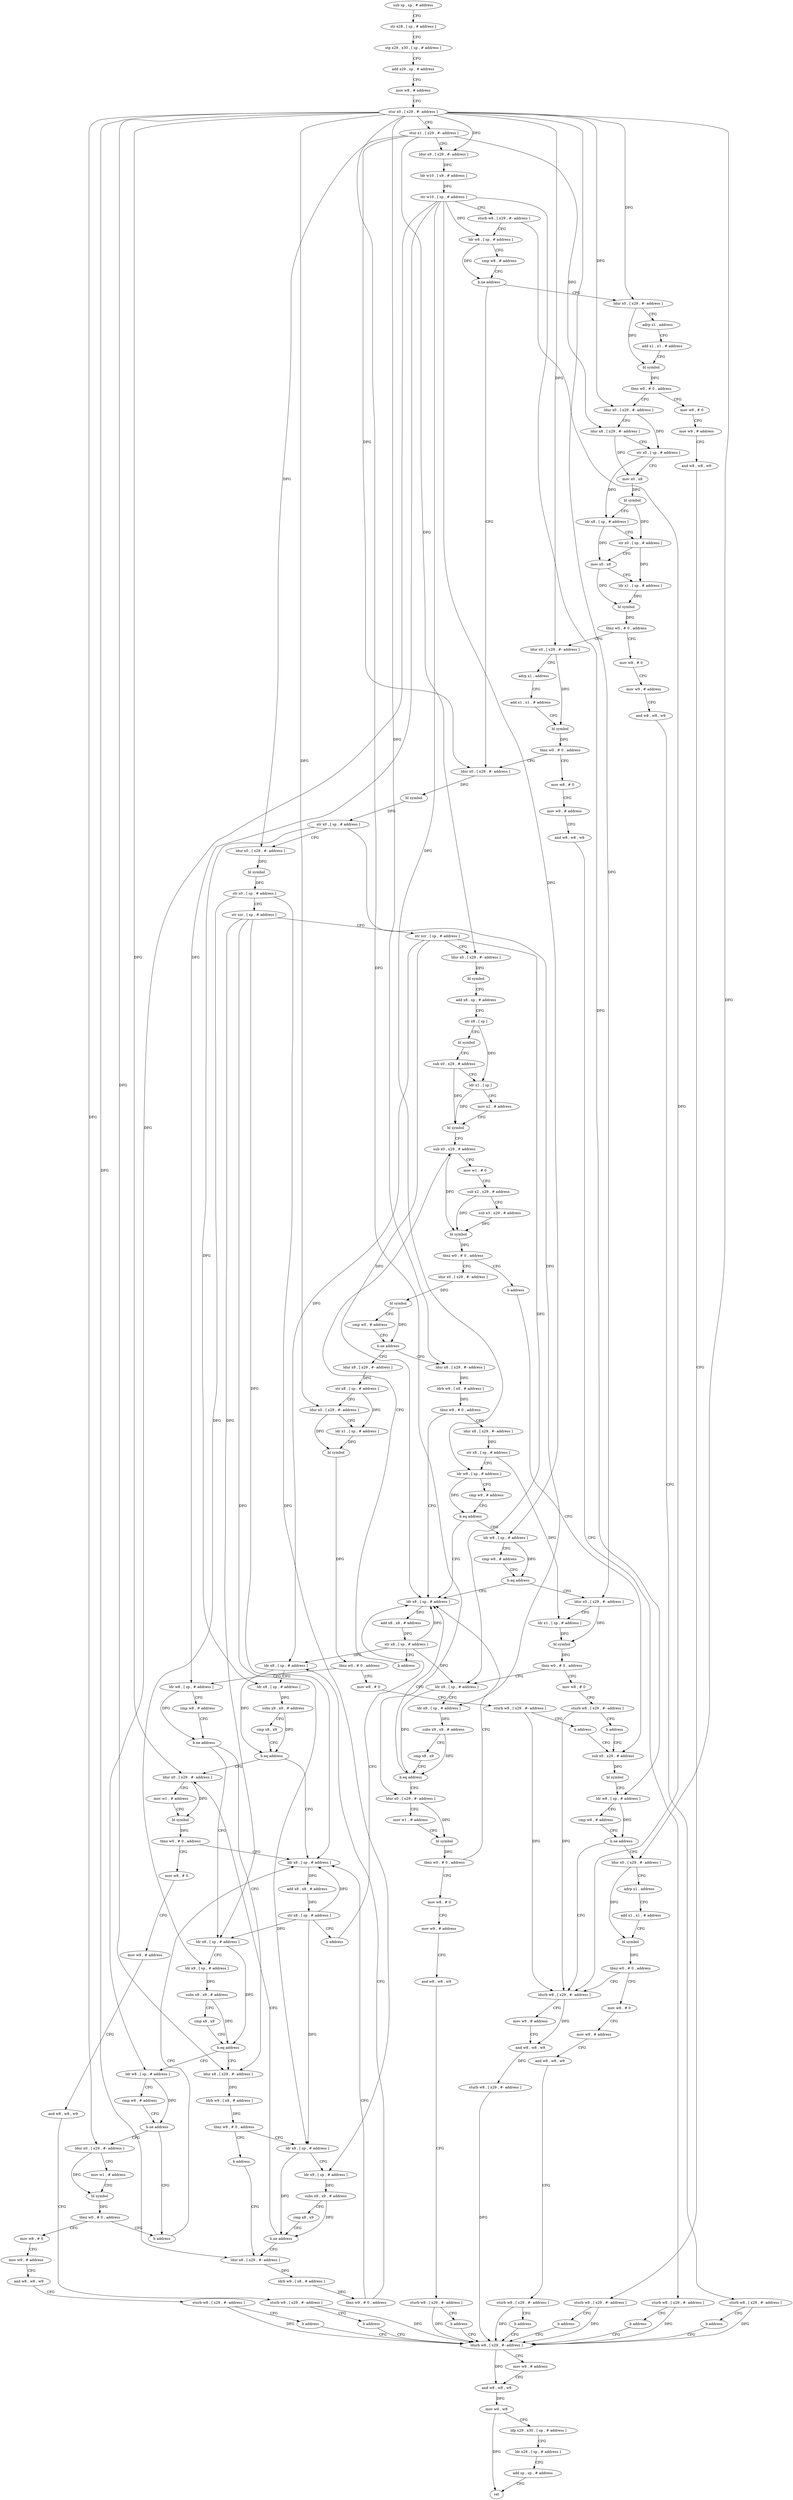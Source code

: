 digraph "func" {
"115908" [label = "sub sp , sp , # address" ]
"115912" [label = "str x28 , [ sp , # address ]" ]
"115916" [label = "stp x29 , x30 , [ sp , # address ]" ]
"115920" [label = "add x29 , sp , # address" ]
"115924" [label = "mov w8 , # address" ]
"115928" [label = "stur x0 , [ x29 , #- address ]" ]
"115932" [label = "stur x1 , [ x29 , #- address ]" ]
"115936" [label = "ldur x9 , [ x29 , #- address ]" ]
"115940" [label = "ldr w10 , [ x9 , # address ]" ]
"115944" [label = "str w10 , [ sp , # address ]" ]
"115948" [label = "sturb w8 , [ x29 , #- address ]" ]
"115952" [label = "ldr w8 , [ sp , # address ]" ]
"115956" [label = "cmp w8 , # address" ]
"115960" [label = "b.ne address" ]
"116108" [label = "ldur x0 , [ x29 , #- address ]" ]
"115964" [label = "ldur x0 , [ x29 , #- address ]" ]
"116112" [label = "bl symbol" ]
"116116" [label = "str x0 , [ sp , # address ]" ]
"116120" [label = "ldur x0 , [ x29 , #- address ]" ]
"116124" [label = "bl symbol" ]
"116128" [label = "str x0 , [ sp , # address ]" ]
"116132" [label = "str xzr , [ sp , # address ]" ]
"116136" [label = "str xzr , [ sp , # address ]" ]
"116140" [label = "ldur x0 , [ x29 , #- address ]" ]
"116144" [label = "bl symbol" ]
"116148" [label = "add x8 , sp , # address" ]
"116152" [label = "str x8 , [ sp ]" ]
"116156" [label = "bl symbol" ]
"116160" [label = "sub x0 , x29 , # address" ]
"116164" [label = "ldr x1 , [ sp ]" ]
"116168" [label = "mov x2 , # address" ]
"116172" [label = "bl symbol" ]
"116176" [label = "sub x0 , x29 , # address" ]
"115968" [label = "adrp x1 , address" ]
"115972" [label = "add x1 , x1 , # address" ]
"115976" [label = "bl symbol" ]
"115980" [label = "tbnz w0 , # 0 , address" ]
"116004" [label = "ldur x0 , [ x29 , #- address ]" ]
"115984" [label = "mov w8 , # 0" ]
"116204" [label = "ldur x0 , [ x29 , #- address ]" ]
"116208" [label = "bl symbol" ]
"116212" [label = "cmp w0 , # address" ]
"116216" [label = "b.ne address" ]
"116460" [label = "ldur x8 , [ x29 , #- address ]" ]
"116220" [label = "ldur x8 , [ x29 , #- address ]" ]
"116200" [label = "b address" ]
"116604" [label = "sub x0 , x29 , # address" ]
"116008" [label = "ldur x8 , [ x29 , #- address ]" ]
"116012" [label = "str x0 , [ sp , # address ]" ]
"116016" [label = "mov x0 , x8" ]
"116020" [label = "bl symbol" ]
"116024" [label = "ldr x8 , [ sp , # address ]" ]
"116028" [label = "str x0 , [ sp , # address ]" ]
"116032" [label = "mov x0 , x8" ]
"116036" [label = "ldr x1 , [ sp , # address ]" ]
"116040" [label = "bl symbol" ]
"116044" [label = "tbnz w0 , # 0 , address" ]
"116068" [label = "ldur x0 , [ x29 , #- address ]" ]
"116048" [label = "mov w8 , # 0" ]
"115988" [label = "mov w9 , # address" ]
"115992" [label = "and w8 , w8 , w9" ]
"115996" [label = "sturb w8 , [ x29 , #- address ]" ]
"116000" [label = "b address" ]
"116680" [label = "ldurb w8 , [ x29 , #- address ]" ]
"116464" [label = "ldrb w9 , [ x8 , # address ]" ]
"116468" [label = "tbnz w9 , # 0 , address" ]
"116588" [label = "ldr x8 , [ sp , # address ]" ]
"116472" [label = "ldur x8 , [ x29 , #- address ]" ]
"116224" [label = "str x8 , [ sp , # address ]" ]
"116228" [label = "ldur x0 , [ x29 , #- address ]" ]
"116232" [label = "ldr x1 , [ sp , # address ]" ]
"116236" [label = "bl symbol" ]
"116240" [label = "tbnz w0 , # 0 , address" ]
"116256" [label = "ldr w8 , [ sp , # address ]" ]
"116244" [label = "mov w8 , # 0" ]
"116608" [label = "bl symbol" ]
"116612" [label = "ldr w8 , [ sp , # address ]" ]
"116616" [label = "cmp w8 , # address" ]
"116620" [label = "b.ne address" ]
"116664" [label = "ldurb w8 , [ x29 , #- address ]" ]
"116624" [label = "ldur x0 , [ x29 , #- address ]" ]
"116072" [label = "adrp x1 , address" ]
"116076" [label = "add x1 , x1 , # address" ]
"116080" [label = "bl symbol" ]
"116084" [label = "tbnz w0 , # 0 , address" ]
"116088" [label = "mov w8 , # 0" ]
"116052" [label = "mov w9 , # address" ]
"116056" [label = "and w8 , w8 , w9" ]
"116060" [label = "sturb w8 , [ x29 , #- address ]" ]
"116064" [label = "b address" ]
"116684" [label = "mov w9 , # address" ]
"116688" [label = "and w8 , w8 , w9" ]
"116692" [label = "mov w0 , w8" ]
"116696" [label = "ldp x29 , x30 , [ sp , # address ]" ]
"116700" [label = "ldr x28 , [ sp , # address ]" ]
"116704" [label = "add sp , sp , # address" ]
"116708" [label = "ret" ]
"116592" [label = "add x8 , x8 , # address" ]
"116596" [label = "str x8 , [ sp , # address ]" ]
"116600" [label = "b address" ]
"116476" [label = "str x8 , [ sp , # address ]" ]
"116480" [label = "ldr w9 , [ sp , # address ]" ]
"116484" [label = "cmp w9 , # address" ]
"116488" [label = "b.eq address" ]
"116492" [label = "ldr w8 , [ sp , # address ]" ]
"116260" [label = "cmp w8 , # address" ]
"116264" [label = "b.ne address" ]
"116340" [label = "ldur x8 , [ x29 , #- address ]" ]
"116268" [label = "ldr x8 , [ sp , # address ]" ]
"116248" [label = "sturb w8 , [ x29 , #- address ]" ]
"116252" [label = "b address" ]
"116668" [label = "mov w9 , # address" ]
"116672" [label = "and w8 , w8 , w9" ]
"116676" [label = "sturb w8 , [ x29 , #- address ]" ]
"116628" [label = "adrp x1 , address" ]
"116632" [label = "add x1 , x1 , # address" ]
"116636" [label = "bl symbol" ]
"116640" [label = "tbnz w0 , # 0 , address" ]
"116644" [label = "mov w8 , # 0" ]
"116092" [label = "mov w9 , # address" ]
"116096" [label = "and w8 , w8 , w9" ]
"116100" [label = "sturb w8 , [ x29 , #- address ]" ]
"116104" [label = "b address" ]
"116180" [label = "mov w1 , # 0" ]
"116184" [label = "sub x2 , x29 , # address" ]
"116188" [label = "sub x3 , x29 , # address" ]
"116192" [label = "bl symbol" ]
"116196" [label = "tbnz w0 , # 0 , address" ]
"116496" [label = "cmp w8 , # address" ]
"116500" [label = "b.eq address" ]
"116504" [label = "ldur x0 , [ x29 , #- address ]" ]
"116344" [label = "ldrb w9 , [ x8 , # address ]" ]
"116348" [label = "tbnz w9 , # 0 , address" ]
"116356" [label = "ldr x8 , [ sp , # address ]" ]
"116352" [label = "b address" ]
"116272" [label = "ldr x9 , [ sp , # address ]" ]
"116276" [label = "subs x9 , x9 , # address" ]
"116280" [label = "cmp x8 , x9" ]
"116284" [label = "b.eq address" ]
"116288" [label = "ldr w8 , [ sp , # address ]" ]
"116648" [label = "mov w9 , # address" ]
"116652" [label = "and w8 , w8 , w9" ]
"116656" [label = "sturb w8 , [ x29 , #- address ]" ]
"116660" [label = "b address" ]
"116508" [label = "ldr x1 , [ sp , # address ]" ]
"116512" [label = "bl symbol" ]
"116516" [label = "tbnz w0 , # 0 , address" ]
"116532" [label = "ldr x8 , [ sp , # address ]" ]
"116520" [label = "mov w8 , # 0" ]
"116360" [label = "ldr x9 , [ sp , # address ]" ]
"116364" [label = "subs x9 , x9 , # address" ]
"116368" [label = "cmp x8 , x9" ]
"116372" [label = "b.ne address" ]
"116408" [label = "ldur x0 , [ x29 , #- address ]" ]
"116376" [label = "ldur x8 , [ x29 , #- address ]" ]
"116292" [label = "cmp w8 , # address" ]
"116296" [label = "b.ne address" ]
"116336" [label = "b address" ]
"116300" [label = "ldur x0 , [ x29 , #- address ]" ]
"116536" [label = "ldr x9 , [ sp , # address ]" ]
"116540" [label = "subs x9 , x9 , # address" ]
"116544" [label = "cmp x8 , x9" ]
"116548" [label = "b.eq address" ]
"116552" [label = "ldur x0 , [ x29 , #- address ]" ]
"116524" [label = "sturb w8 , [ x29 , #- address ]" ]
"116528" [label = "b address" ]
"116412" [label = "mov w1 , # address" ]
"116416" [label = "bl symbol" ]
"116420" [label = "tbnz w0 , # 0 , address" ]
"116444" [label = "ldr x8 , [ sp , # address ]" ]
"116424" [label = "mov w8 , # 0" ]
"116380" [label = "ldrb w9 , [ x8 , # address ]" ]
"116384" [label = "tbnz w9 , # 0 , address" ]
"116388" [label = "ldr x8 , [ sp , # address ]" ]
"116304" [label = "mov w1 , # address" ]
"116308" [label = "bl symbol" ]
"116312" [label = "tbnz w0 , # 0 , address" ]
"116316" [label = "mov w8 , # 0" ]
"116556" [label = "mov w1 , # address" ]
"116560" [label = "bl symbol" ]
"116564" [label = "tbnz w0 , # 0 , address" ]
"116568" [label = "mov w8 , # 0" ]
"116448" [label = "add x8 , x8 , # address" ]
"116452" [label = "str x8 , [ sp , # address ]" ]
"116456" [label = "b address" ]
"116428" [label = "mov w9 , # address" ]
"116432" [label = "and w8 , w8 , w9" ]
"116436" [label = "sturb w8 , [ x29 , #- address ]" ]
"116440" [label = "b address" ]
"116392" [label = "ldr x9 , [ sp , # address ]" ]
"116396" [label = "subs x9 , x9 , # address" ]
"116400" [label = "cmp x8 , x9" ]
"116404" [label = "b.eq address" ]
"116320" [label = "mov w9 , # address" ]
"116324" [label = "and w8 , w8 , w9" ]
"116328" [label = "sturb w8 , [ x29 , #- address ]" ]
"116332" [label = "b address" ]
"116572" [label = "mov w9 , # address" ]
"116576" [label = "and w8 , w8 , w9" ]
"116580" [label = "sturb w8 , [ x29 , #- address ]" ]
"116584" [label = "b address" ]
"115908" -> "115912" [ label = "CFG" ]
"115912" -> "115916" [ label = "CFG" ]
"115916" -> "115920" [ label = "CFG" ]
"115920" -> "115924" [ label = "CFG" ]
"115924" -> "115928" [ label = "CFG" ]
"115928" -> "115932" [ label = "CFG" ]
"115928" -> "115936" [ label = "DFG" ]
"115928" -> "115964" [ label = "DFG" ]
"115928" -> "116004" [ label = "DFG" ]
"115928" -> "116068" [ label = "DFG" ]
"115928" -> "116460" [ label = "DFG" ]
"115928" -> "116228" [ label = "DFG" ]
"115928" -> "116624" [ label = "DFG" ]
"115928" -> "116340" [ label = "DFG" ]
"115928" -> "116504" [ label = "DFG" ]
"115928" -> "116408" [ label = "DFG" ]
"115928" -> "116376" [ label = "DFG" ]
"115928" -> "116300" [ label = "DFG" ]
"115928" -> "116552" [ label = "DFG" ]
"115932" -> "115936" [ label = "CFG" ]
"115932" -> "116108" [ label = "DFG" ]
"115932" -> "116120" [ label = "DFG" ]
"115932" -> "116140" [ label = "DFG" ]
"115932" -> "116008" [ label = "DFG" ]
"115936" -> "115940" [ label = "DFG" ]
"115940" -> "115944" [ label = "DFG" ]
"115944" -> "115948" [ label = "CFG" ]
"115944" -> "115952" [ label = "DFG" ]
"115944" -> "116612" [ label = "DFG" ]
"115944" -> "116480" [ label = "DFG" ]
"115944" -> "116256" [ label = "DFG" ]
"115944" -> "116492" [ label = "DFG" ]
"115944" -> "116288" [ label = "DFG" ]
"115948" -> "115952" [ label = "CFG" ]
"115948" -> "116664" [ label = "DFG" ]
"115952" -> "115956" [ label = "CFG" ]
"115952" -> "115960" [ label = "DFG" ]
"115956" -> "115960" [ label = "CFG" ]
"115960" -> "116108" [ label = "CFG" ]
"115960" -> "115964" [ label = "CFG" ]
"116108" -> "116112" [ label = "DFG" ]
"115964" -> "115968" [ label = "CFG" ]
"115964" -> "115976" [ label = "DFG" ]
"116112" -> "116116" [ label = "DFG" ]
"116116" -> "116120" [ label = "CFG" ]
"116116" -> "116536" [ label = "DFG" ]
"116116" -> "116392" [ label = "DFG" ]
"116120" -> "116124" [ label = "DFG" ]
"116124" -> "116128" [ label = "DFG" ]
"116128" -> "116132" [ label = "CFG" ]
"116128" -> "116272" [ label = "DFG" ]
"116128" -> "116360" [ label = "DFG" ]
"116132" -> "116136" [ label = "CFG" ]
"116132" -> "116268" [ label = "DFG" ]
"116132" -> "116356" [ label = "DFG" ]
"116132" -> "116444" [ label = "DFG" ]
"116136" -> "116140" [ label = "CFG" ]
"116136" -> "116588" [ label = "DFG" ]
"116136" -> "116532" [ label = "DFG" ]
"116136" -> "116388" [ label = "DFG" ]
"116140" -> "116144" [ label = "DFG" ]
"116144" -> "116148" [ label = "CFG" ]
"116148" -> "116152" [ label = "CFG" ]
"116152" -> "116156" [ label = "CFG" ]
"116152" -> "116164" [ label = "DFG" ]
"116156" -> "116160" [ label = "CFG" ]
"116160" -> "116164" [ label = "CFG" ]
"116160" -> "116172" [ label = "DFG" ]
"116164" -> "116168" [ label = "CFG" ]
"116164" -> "116172" [ label = "DFG" ]
"116168" -> "116172" [ label = "CFG" ]
"116172" -> "116176" [ label = "CFG" ]
"116176" -> "116180" [ label = "CFG" ]
"116176" -> "116192" [ label = "DFG" ]
"115968" -> "115972" [ label = "CFG" ]
"115972" -> "115976" [ label = "CFG" ]
"115976" -> "115980" [ label = "DFG" ]
"115980" -> "116004" [ label = "CFG" ]
"115980" -> "115984" [ label = "CFG" ]
"116004" -> "116008" [ label = "CFG" ]
"116004" -> "116012" [ label = "DFG" ]
"115984" -> "115988" [ label = "CFG" ]
"116204" -> "116208" [ label = "DFG" ]
"116208" -> "116212" [ label = "CFG" ]
"116208" -> "116216" [ label = "DFG" ]
"116212" -> "116216" [ label = "CFG" ]
"116216" -> "116460" [ label = "CFG" ]
"116216" -> "116220" [ label = "CFG" ]
"116460" -> "116464" [ label = "DFG" ]
"116220" -> "116224" [ label = "DFG" ]
"116200" -> "116604" [ label = "CFG" ]
"116604" -> "116608" [ label = "DFG" ]
"116008" -> "116012" [ label = "CFG" ]
"116008" -> "116016" [ label = "DFG" ]
"116012" -> "116016" [ label = "CFG" ]
"116012" -> "116024" [ label = "DFG" ]
"116016" -> "116020" [ label = "DFG" ]
"116020" -> "116024" [ label = "CFG" ]
"116020" -> "116028" [ label = "DFG" ]
"116024" -> "116028" [ label = "CFG" ]
"116024" -> "116032" [ label = "DFG" ]
"116028" -> "116032" [ label = "CFG" ]
"116028" -> "116036" [ label = "DFG" ]
"116032" -> "116036" [ label = "CFG" ]
"116032" -> "116040" [ label = "DFG" ]
"116036" -> "116040" [ label = "DFG" ]
"116040" -> "116044" [ label = "DFG" ]
"116044" -> "116068" [ label = "CFG" ]
"116044" -> "116048" [ label = "CFG" ]
"116068" -> "116072" [ label = "CFG" ]
"116068" -> "116080" [ label = "DFG" ]
"116048" -> "116052" [ label = "CFG" ]
"115988" -> "115992" [ label = "CFG" ]
"115992" -> "115996" [ label = "CFG" ]
"115996" -> "116000" [ label = "CFG" ]
"115996" -> "116680" [ label = "DFG" ]
"116000" -> "116680" [ label = "CFG" ]
"116680" -> "116684" [ label = "CFG" ]
"116680" -> "116688" [ label = "DFG" ]
"116464" -> "116468" [ label = "DFG" ]
"116468" -> "116588" [ label = "CFG" ]
"116468" -> "116472" [ label = "CFG" ]
"116588" -> "116592" [ label = "DFG" ]
"116472" -> "116476" [ label = "DFG" ]
"116224" -> "116228" [ label = "CFG" ]
"116224" -> "116232" [ label = "DFG" ]
"116228" -> "116232" [ label = "CFG" ]
"116228" -> "116236" [ label = "DFG" ]
"116232" -> "116236" [ label = "DFG" ]
"116236" -> "116240" [ label = "DFG" ]
"116240" -> "116256" [ label = "CFG" ]
"116240" -> "116244" [ label = "CFG" ]
"116256" -> "116260" [ label = "CFG" ]
"116256" -> "116264" [ label = "DFG" ]
"116244" -> "116248" [ label = "CFG" ]
"116608" -> "116612" [ label = "CFG" ]
"116612" -> "116616" [ label = "CFG" ]
"116612" -> "116620" [ label = "DFG" ]
"116616" -> "116620" [ label = "CFG" ]
"116620" -> "116664" [ label = "CFG" ]
"116620" -> "116624" [ label = "CFG" ]
"116664" -> "116668" [ label = "CFG" ]
"116664" -> "116672" [ label = "DFG" ]
"116624" -> "116628" [ label = "CFG" ]
"116624" -> "116636" [ label = "DFG" ]
"116072" -> "116076" [ label = "CFG" ]
"116076" -> "116080" [ label = "CFG" ]
"116080" -> "116084" [ label = "DFG" ]
"116084" -> "116108" [ label = "CFG" ]
"116084" -> "116088" [ label = "CFG" ]
"116088" -> "116092" [ label = "CFG" ]
"116052" -> "116056" [ label = "CFG" ]
"116056" -> "116060" [ label = "CFG" ]
"116060" -> "116064" [ label = "CFG" ]
"116060" -> "116680" [ label = "DFG" ]
"116064" -> "116680" [ label = "CFG" ]
"116684" -> "116688" [ label = "CFG" ]
"116688" -> "116692" [ label = "DFG" ]
"116692" -> "116696" [ label = "CFG" ]
"116692" -> "116708" [ label = "DFG" ]
"116696" -> "116700" [ label = "CFG" ]
"116700" -> "116704" [ label = "CFG" ]
"116704" -> "116708" [ label = "CFG" ]
"116592" -> "116596" [ label = "DFG" ]
"116596" -> "116600" [ label = "CFG" ]
"116596" -> "116588" [ label = "DFG" ]
"116596" -> "116532" [ label = "DFG" ]
"116596" -> "116388" [ label = "DFG" ]
"116600" -> "116176" [ label = "CFG" ]
"116476" -> "116480" [ label = "CFG" ]
"116476" -> "116508" [ label = "DFG" ]
"116480" -> "116484" [ label = "CFG" ]
"116480" -> "116488" [ label = "DFG" ]
"116484" -> "116488" [ label = "CFG" ]
"116488" -> "116588" [ label = "CFG" ]
"116488" -> "116492" [ label = "CFG" ]
"116492" -> "116496" [ label = "CFG" ]
"116492" -> "116500" [ label = "DFG" ]
"116260" -> "116264" [ label = "CFG" ]
"116264" -> "116340" [ label = "CFG" ]
"116264" -> "116268" [ label = "CFG" ]
"116340" -> "116344" [ label = "DFG" ]
"116268" -> "116272" [ label = "CFG" ]
"116268" -> "116284" [ label = "DFG" ]
"116248" -> "116252" [ label = "CFG" ]
"116248" -> "116664" [ label = "DFG" ]
"116252" -> "116604" [ label = "CFG" ]
"116668" -> "116672" [ label = "CFG" ]
"116672" -> "116676" [ label = "DFG" ]
"116676" -> "116680" [ label = "DFG" ]
"116628" -> "116632" [ label = "CFG" ]
"116632" -> "116636" [ label = "CFG" ]
"116636" -> "116640" [ label = "DFG" ]
"116640" -> "116664" [ label = "CFG" ]
"116640" -> "116644" [ label = "CFG" ]
"116644" -> "116648" [ label = "CFG" ]
"116092" -> "116096" [ label = "CFG" ]
"116096" -> "116100" [ label = "CFG" ]
"116100" -> "116104" [ label = "CFG" ]
"116100" -> "116680" [ label = "DFG" ]
"116104" -> "116680" [ label = "CFG" ]
"116180" -> "116184" [ label = "CFG" ]
"116184" -> "116188" [ label = "CFG" ]
"116184" -> "116192" [ label = "DFG" ]
"116188" -> "116192" [ label = "DFG" ]
"116192" -> "116196" [ label = "DFG" ]
"116196" -> "116204" [ label = "CFG" ]
"116196" -> "116200" [ label = "CFG" ]
"116496" -> "116500" [ label = "CFG" ]
"116500" -> "116588" [ label = "CFG" ]
"116500" -> "116504" [ label = "CFG" ]
"116504" -> "116508" [ label = "CFG" ]
"116504" -> "116512" [ label = "DFG" ]
"116344" -> "116348" [ label = "DFG" ]
"116348" -> "116356" [ label = "CFG" ]
"116348" -> "116352" [ label = "CFG" ]
"116356" -> "116360" [ label = "CFG" ]
"116356" -> "116372" [ label = "DFG" ]
"116352" -> "116376" [ label = "CFG" ]
"116272" -> "116276" [ label = "DFG" ]
"116276" -> "116280" [ label = "CFG" ]
"116276" -> "116284" [ label = "DFG" ]
"116280" -> "116284" [ label = "CFG" ]
"116284" -> "116340" [ label = "CFG" ]
"116284" -> "116288" [ label = "CFG" ]
"116288" -> "116292" [ label = "CFG" ]
"116288" -> "116296" [ label = "DFG" ]
"116648" -> "116652" [ label = "CFG" ]
"116652" -> "116656" [ label = "CFG" ]
"116656" -> "116660" [ label = "CFG" ]
"116656" -> "116680" [ label = "DFG" ]
"116660" -> "116680" [ label = "CFG" ]
"116508" -> "116512" [ label = "DFG" ]
"116512" -> "116516" [ label = "DFG" ]
"116516" -> "116532" [ label = "CFG" ]
"116516" -> "116520" [ label = "CFG" ]
"116532" -> "116536" [ label = "CFG" ]
"116532" -> "116548" [ label = "DFG" ]
"116520" -> "116524" [ label = "CFG" ]
"116360" -> "116364" [ label = "DFG" ]
"116364" -> "116368" [ label = "CFG" ]
"116364" -> "116372" [ label = "DFG" ]
"116368" -> "116372" [ label = "CFG" ]
"116372" -> "116408" [ label = "CFG" ]
"116372" -> "116376" [ label = "CFG" ]
"116408" -> "116412" [ label = "CFG" ]
"116408" -> "116416" [ label = "DFG" ]
"116376" -> "116380" [ label = "DFG" ]
"116292" -> "116296" [ label = "CFG" ]
"116296" -> "116336" [ label = "CFG" ]
"116296" -> "116300" [ label = "CFG" ]
"116336" -> "116444" [ label = "CFG" ]
"116300" -> "116304" [ label = "CFG" ]
"116300" -> "116308" [ label = "DFG" ]
"116536" -> "116540" [ label = "DFG" ]
"116540" -> "116544" [ label = "CFG" ]
"116540" -> "116548" [ label = "DFG" ]
"116544" -> "116548" [ label = "CFG" ]
"116548" -> "116588" [ label = "CFG" ]
"116548" -> "116552" [ label = "CFG" ]
"116552" -> "116556" [ label = "CFG" ]
"116552" -> "116560" [ label = "DFG" ]
"116524" -> "116528" [ label = "CFG" ]
"116524" -> "116664" [ label = "DFG" ]
"116528" -> "116604" [ label = "CFG" ]
"116412" -> "116416" [ label = "CFG" ]
"116416" -> "116420" [ label = "DFG" ]
"116420" -> "116444" [ label = "CFG" ]
"116420" -> "116424" [ label = "CFG" ]
"116444" -> "116448" [ label = "DFG" ]
"116424" -> "116428" [ label = "CFG" ]
"116380" -> "116384" [ label = "DFG" ]
"116384" -> "116444" [ label = "CFG" ]
"116384" -> "116388" [ label = "CFG" ]
"116388" -> "116392" [ label = "CFG" ]
"116388" -> "116404" [ label = "DFG" ]
"116304" -> "116308" [ label = "CFG" ]
"116308" -> "116312" [ label = "DFG" ]
"116312" -> "116336" [ label = "CFG" ]
"116312" -> "116316" [ label = "CFG" ]
"116316" -> "116320" [ label = "CFG" ]
"116556" -> "116560" [ label = "CFG" ]
"116560" -> "116564" [ label = "DFG" ]
"116564" -> "116588" [ label = "CFG" ]
"116564" -> "116568" [ label = "CFG" ]
"116568" -> "116572" [ label = "CFG" ]
"116448" -> "116452" [ label = "DFG" ]
"116452" -> "116456" [ label = "CFG" ]
"116452" -> "116268" [ label = "DFG" ]
"116452" -> "116356" [ label = "DFG" ]
"116452" -> "116444" [ label = "DFG" ]
"116456" -> "116588" [ label = "CFG" ]
"116428" -> "116432" [ label = "CFG" ]
"116432" -> "116436" [ label = "CFG" ]
"116436" -> "116440" [ label = "CFG" ]
"116436" -> "116680" [ label = "DFG" ]
"116440" -> "116680" [ label = "CFG" ]
"116392" -> "116396" [ label = "DFG" ]
"116396" -> "116400" [ label = "CFG" ]
"116396" -> "116404" [ label = "DFG" ]
"116400" -> "116404" [ label = "CFG" ]
"116404" -> "116444" [ label = "CFG" ]
"116404" -> "116408" [ label = "CFG" ]
"116320" -> "116324" [ label = "CFG" ]
"116324" -> "116328" [ label = "CFG" ]
"116328" -> "116332" [ label = "CFG" ]
"116328" -> "116680" [ label = "DFG" ]
"116332" -> "116680" [ label = "CFG" ]
"116572" -> "116576" [ label = "CFG" ]
"116576" -> "116580" [ label = "CFG" ]
"116580" -> "116584" [ label = "CFG" ]
"116580" -> "116680" [ label = "DFG" ]
"116584" -> "116680" [ label = "CFG" ]
}
